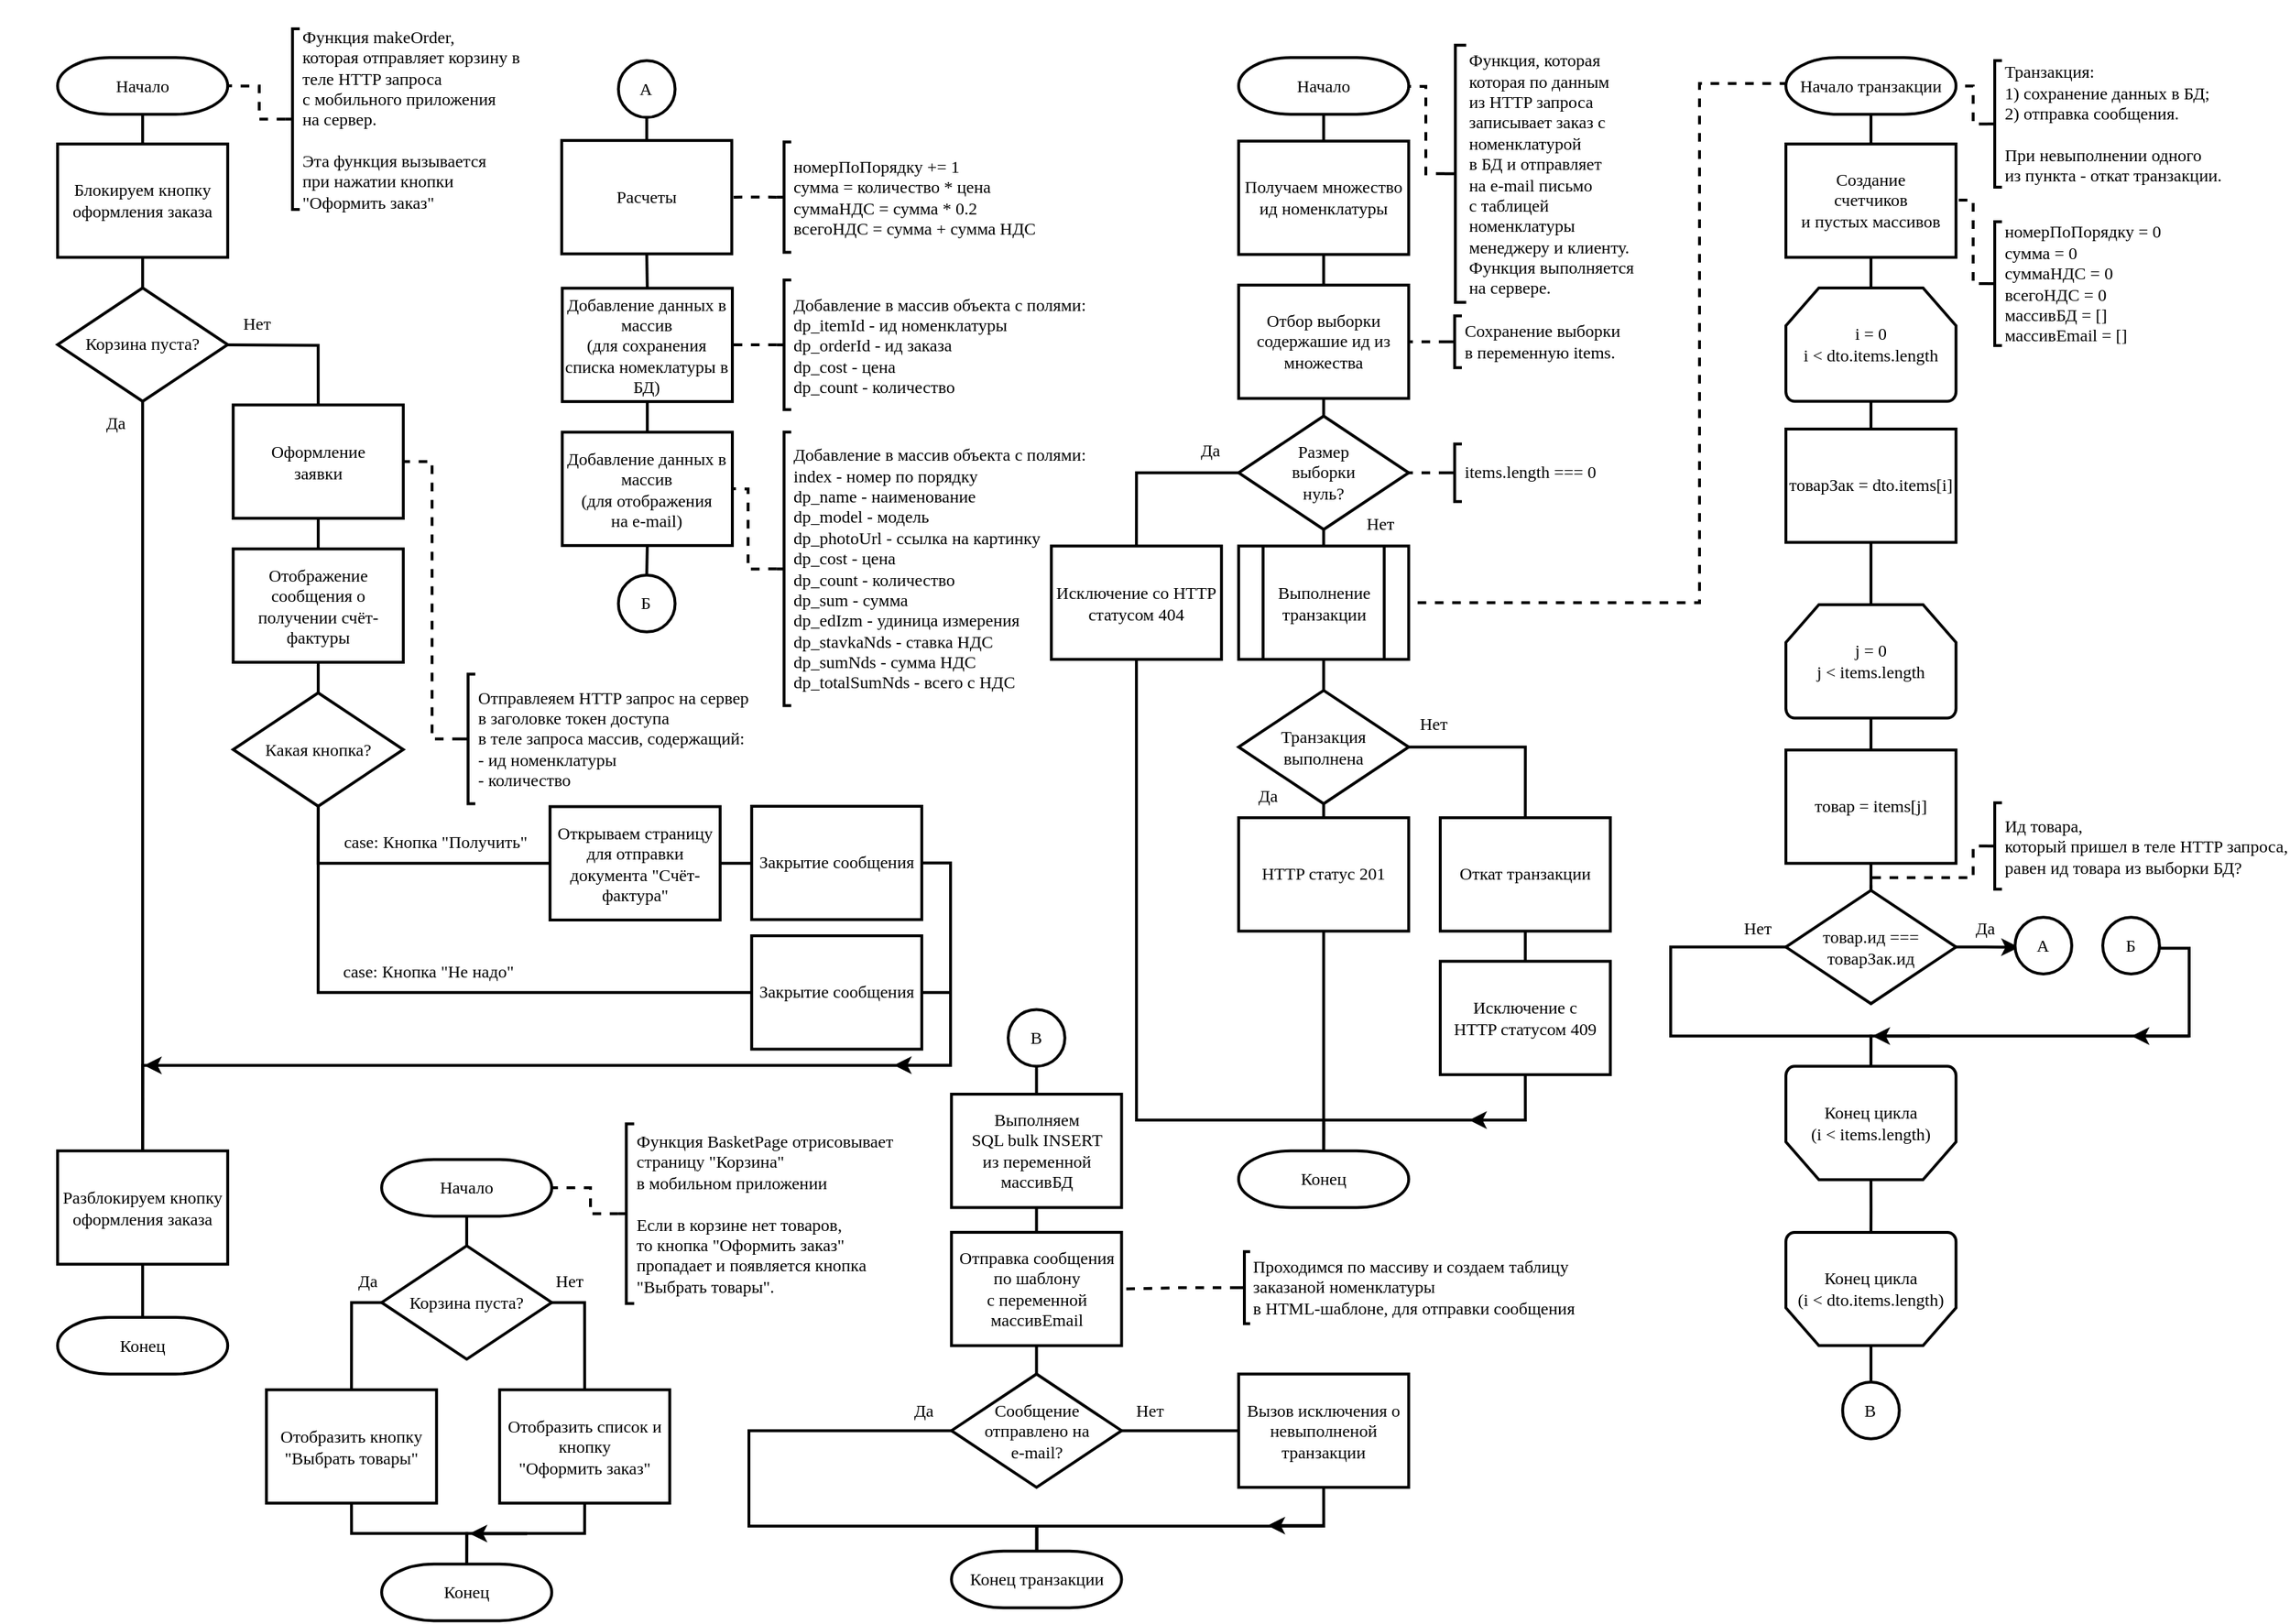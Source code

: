 <mxfile version="21.2.8" type="device">
  <diagram name="Page-1" id="hI-W0pmGsUhf168CUdrA">
    <mxGraphModel dx="788" dy="460" grid="1" gridSize="10" guides="1" tooltips="1" connect="1" arrows="1" fold="1" page="1" pageScale="1" pageWidth="1654" pageHeight="1169" math="0" shadow="0">
      <root>
        <mxCell id="0" />
        <mxCell id="1" parent="0" />
        <mxCell id="XVunq-hZrcPURqs-6oLk-12" style="edgeStyle=orthogonalEdgeStyle;rounded=0;orthogonalLoop=1;jettySize=auto;html=1;exitX=0.5;exitY=1;exitDx=0;exitDy=0;exitPerimeter=0;entryX=0.5;entryY=0;entryDx=0;entryDy=0;strokeWidth=2;endArrow=none;endFill=0;fontFamily=Times New Roman;" parent="1" source="XVunq-hZrcPURqs-6oLk-1" target="XVunq-hZrcPURqs-6oLk-3" edge="1">
          <mxGeometry relative="1" as="geometry" />
        </mxCell>
        <mxCell id="XVunq-hZrcPURqs-6oLk-1" value="Начало" style="strokeWidth=2;html=1;shape=mxgraph.flowchart.terminator;whiteSpace=wrap;fontFamily=Times New Roman;" parent="1" vertex="1">
          <mxGeometry x="40" y="40" width="118.11" height="39.37" as="geometry" />
        </mxCell>
        <mxCell id="XVunq-hZrcPURqs-6oLk-13" style="edgeStyle=orthogonalEdgeStyle;rounded=0;orthogonalLoop=1;jettySize=auto;html=1;exitX=0.5;exitY=1;exitDx=0;exitDy=0;entryX=0.5;entryY=0;entryDx=0;entryDy=0;entryPerimeter=0;strokeWidth=2;endArrow=none;endFill=0;fontFamily=Times New Roman;" parent="1" source="XVunq-hZrcPURqs-6oLk-3" target="XVunq-hZrcPURqs-6oLk-4" edge="1">
          <mxGeometry relative="1" as="geometry" />
        </mxCell>
        <mxCell id="XVunq-hZrcPURqs-6oLk-3" value="Блокируем кнопку оформления заказа" style="rounded=0;whiteSpace=wrap;html=1;absoluteArcSize=1;arcSize=14;strokeWidth=2;fontFamily=Times New Roman;" parent="1" vertex="1">
          <mxGeometry x="40" y="100" width="118.11" height="78.74" as="geometry" />
        </mxCell>
        <mxCell id="XVunq-hZrcPURqs-6oLk-14" style="edgeStyle=orthogonalEdgeStyle;rounded=0;orthogonalLoop=1;jettySize=auto;html=1;exitX=0.5;exitY=1;exitDx=0;exitDy=0;exitPerimeter=0;entryX=0.5;entryY=0;entryDx=0;entryDy=0;strokeWidth=2;endArrow=none;endFill=0;fontFamily=Times New Roman;" parent="1" source="XVunq-hZrcPURqs-6oLk-4" target="XVunq-hZrcPURqs-6oLk-29" edge="1">
          <mxGeometry relative="1" as="geometry">
            <mxPoint x="89.055" y="877.74" as="targetPoint" />
          </mxGeometry>
        </mxCell>
        <mxCell id="XVunq-hZrcPURqs-6oLk-15" style="edgeStyle=orthogonalEdgeStyle;rounded=0;orthogonalLoop=1;jettySize=auto;html=1;exitX=1;exitY=0.5;exitDx=0;exitDy=0;exitPerimeter=0;entryX=0.5;entryY=0;entryDx=0;entryDy=0;strokeWidth=2;endArrow=none;endFill=0;fontFamily=Times New Roman;" parent="1" target="XVunq-hZrcPURqs-6oLk-6" edge="1">
          <mxGeometry relative="1" as="geometry">
            <mxPoint x="120.0" y="239.37" as="sourcePoint" />
          </mxGeometry>
        </mxCell>
        <mxCell id="XVunq-hZrcPURqs-6oLk-4" value="Корзина пуста?" style="strokeWidth=2;html=1;shape=mxgraph.flowchart.decision;whiteSpace=wrap;fontFamily=Times New Roman;" parent="1" vertex="1">
          <mxGeometry x="40" y="200" width="118.11" height="78.74" as="geometry" />
        </mxCell>
        <mxCell id="XVunq-hZrcPURqs-6oLk-16" style="edgeStyle=orthogonalEdgeStyle;rounded=0;orthogonalLoop=1;jettySize=auto;html=1;exitX=0.5;exitY=1;exitDx=0;exitDy=0;entryX=0.5;entryY=0;entryDx=0;entryDy=0;strokeWidth=2;endArrow=none;endFill=0;fontFamily=Times New Roman;" parent="1" source="XVunq-hZrcPURqs-6oLk-6" target="XVunq-hZrcPURqs-6oLk-7" edge="1">
          <mxGeometry relative="1" as="geometry" />
        </mxCell>
        <mxCell id="XVunq-hZrcPURqs-6oLk-6" value="Оформление&lt;br&gt;заявки" style="rounded=0;whiteSpace=wrap;html=1;absoluteArcSize=1;arcSize=14;strokeWidth=2;fontFamily=Times New Roman;" parent="1" vertex="1">
          <mxGeometry x="161.89" y="281.26" width="118.11" height="78.74" as="geometry" />
        </mxCell>
        <mxCell id="XVunq-hZrcPURqs-6oLk-17" style="edgeStyle=orthogonalEdgeStyle;rounded=0;orthogonalLoop=1;jettySize=auto;html=1;exitX=0.5;exitY=1;exitDx=0;exitDy=0;entryX=0.5;entryY=0;entryDx=0;entryDy=0;entryPerimeter=0;strokeWidth=2;endArrow=none;endFill=0;fontFamily=Times New Roman;" parent="1" source="XVunq-hZrcPURqs-6oLk-7" target="XVunq-hZrcPURqs-6oLk-8" edge="1">
          <mxGeometry relative="1" as="geometry" />
        </mxCell>
        <mxCell id="XVunq-hZrcPURqs-6oLk-7" value="Отображение сообщения о получении счёт-фактуры" style="rounded=0;whiteSpace=wrap;html=1;absoluteArcSize=1;arcSize=14;strokeWidth=2;fontFamily=Times New Roman;" parent="1" vertex="1">
          <mxGeometry x="161.89" y="381.26" width="118.11" height="78.74" as="geometry" />
        </mxCell>
        <mxCell id="XVunq-hZrcPURqs-6oLk-20" style="edgeStyle=orthogonalEdgeStyle;rounded=0;orthogonalLoop=1;jettySize=auto;html=1;exitX=0.5;exitY=1;exitDx=0;exitDy=0;exitPerimeter=0;entryX=0;entryY=0.5;entryDx=0;entryDy=0;strokeWidth=2;endArrow=none;endFill=0;fontFamily=Times New Roman;" parent="1" source="XVunq-hZrcPURqs-6oLk-8" target="XVunq-hZrcPURqs-6oLk-9" edge="1">
          <mxGeometry relative="1" as="geometry" />
        </mxCell>
        <mxCell id="XVunq-hZrcPURqs-6oLk-21" style="edgeStyle=orthogonalEdgeStyle;rounded=0;orthogonalLoop=1;jettySize=auto;html=1;exitX=0.5;exitY=1;exitDx=0;exitDy=0;exitPerimeter=0;entryX=0;entryY=0.5;entryDx=0;entryDy=0;strokeWidth=2;endArrow=none;endFill=0;fontFamily=Times New Roman;" parent="1" source="XVunq-hZrcPURqs-6oLk-8" target="XVunq-hZrcPURqs-6oLk-19" edge="1">
          <mxGeometry relative="1" as="geometry" />
        </mxCell>
        <mxCell id="XVunq-hZrcPURqs-6oLk-8" value="Какая кнопка?" style="strokeWidth=2;html=1;shape=mxgraph.flowchart.decision;whiteSpace=wrap;fontFamily=Times New Roman;" parent="1" vertex="1">
          <mxGeometry x="161.89" y="481.26" width="118.11" height="78.74" as="geometry" />
        </mxCell>
        <mxCell id="XVunq-hZrcPURqs-6oLk-22" style="edgeStyle=orthogonalEdgeStyle;rounded=0;orthogonalLoop=1;jettySize=auto;html=1;exitX=1;exitY=0.5;exitDx=0;exitDy=0;entryX=0;entryY=0.5;entryDx=0;entryDy=0;strokeWidth=2;endArrow=none;endFill=0;fontFamily=Times New Roman;" parent="1" source="XVunq-hZrcPURqs-6oLk-9" target="XVunq-hZrcPURqs-6oLk-18" edge="1">
          <mxGeometry relative="1" as="geometry" />
        </mxCell>
        <mxCell id="XVunq-hZrcPURqs-6oLk-9" value="Открываем страницу для отправки документа &quot;Cчёт-фактура&quot;" style="rounded=0;whiteSpace=wrap;html=1;absoluteArcSize=1;arcSize=14;strokeWidth=2;fontFamily=Times New Roman;" parent="1" vertex="1">
          <mxGeometry x="381.89" y="560.26" width="118.11" height="78.74" as="geometry" />
        </mxCell>
        <mxCell id="XVunq-hZrcPURqs-6oLk-10" value="case: Кнопка &quot;Получить&quot;" style="text;html=1;align=center;verticalAlign=middle;resizable=0;points=[];autosize=1;strokeColor=none;fillColor=none;fontFamily=Times New Roman;" parent="1" vertex="1">
          <mxGeometry x="226.89" y="570" width="150" height="30" as="geometry" />
        </mxCell>
        <mxCell id="XVunq-hZrcPURqs-6oLk-11" value="case: Кнопка &quot;Не надо&quot;" style="text;html=1;align=center;verticalAlign=middle;resizable=0;points=[];autosize=1;strokeColor=none;fillColor=none;fontFamily=Times New Roman;" parent="1" vertex="1">
          <mxGeometry x="226.89" y="660" width="140" height="30" as="geometry" />
        </mxCell>
        <mxCell id="XVunq-hZrcPURqs-6oLk-23" style="edgeStyle=orthogonalEdgeStyle;rounded=0;orthogonalLoop=1;jettySize=auto;html=1;exitX=1;exitY=0.5;exitDx=0;exitDy=0;entryX=0.5;entryY=0;entryDx=0;entryDy=0;strokeWidth=2;endArrow=none;endFill=0;fontFamily=Times New Roman;" parent="1" source="XVunq-hZrcPURqs-6oLk-18" target="XVunq-hZrcPURqs-6oLk-29" edge="1">
          <mxGeometry relative="1" as="geometry">
            <mxPoint x="89.055" y="877.74" as="targetPoint" />
            <Array as="points">
              <mxPoint x="660" y="599" />
              <mxPoint x="660" y="740" />
              <mxPoint x="99" y="740" />
            </Array>
          </mxGeometry>
        </mxCell>
        <mxCell id="XVunq-hZrcPURqs-6oLk-18" value="Закрытие сообщения" style="rounded=0;whiteSpace=wrap;html=1;absoluteArcSize=1;arcSize=14;strokeWidth=2;fontFamily=Times New Roman;" parent="1" vertex="1">
          <mxGeometry x="521.89" y="560" width="118.11" height="78.74" as="geometry" />
        </mxCell>
        <mxCell id="XVunq-hZrcPURqs-6oLk-24" style="edgeStyle=orthogonalEdgeStyle;rounded=0;orthogonalLoop=1;jettySize=auto;html=1;exitX=1;exitY=0.5;exitDx=0;exitDy=0;entryX=0.5;entryY=0;entryDx=0;entryDy=0;strokeWidth=2;endArrow=none;endFill=0;fontFamily=Times New Roman;" parent="1" source="XVunq-hZrcPURqs-6oLk-19" target="XVunq-hZrcPURqs-6oLk-29" edge="1">
          <mxGeometry relative="1" as="geometry">
            <mxPoint x="89.055" y="877.74" as="targetPoint" />
            <Array as="points">
              <mxPoint x="660" y="689" />
              <mxPoint x="660" y="740" />
              <mxPoint x="99" y="740" />
            </Array>
          </mxGeometry>
        </mxCell>
        <mxCell id="XVunq-hZrcPURqs-6oLk-19" value="Закрытие сообщения" style="rounded=0;whiteSpace=wrap;html=1;absoluteArcSize=1;arcSize=14;strokeWidth=2;fontFamily=Times New Roman;" parent="1" vertex="1">
          <mxGeometry x="521.89" y="650" width="118.11" height="78.74" as="geometry" />
        </mxCell>
        <mxCell id="XVunq-hZrcPURqs-6oLk-26" value="" style="endArrow=classic;html=1;rounded=0;strokeWidth=2;fontFamily=Times New Roman;" parent="1" edge="1">
          <mxGeometry width="50" height="50" relative="1" as="geometry">
            <mxPoint x="140.0" y="740" as="sourcePoint" />
            <mxPoint x="100.0" y="740" as="targetPoint" />
          </mxGeometry>
        </mxCell>
        <mxCell id="XVunq-hZrcPURqs-6oLk-27" value="Да" style="text;html=1;align=center;verticalAlign=middle;resizable=0;points=[];autosize=1;strokeColor=none;fillColor=none;fontFamily=Times New Roman;" parent="1" vertex="1">
          <mxGeometry x="60" y="278.74" width="40" height="30" as="geometry" />
        </mxCell>
        <mxCell id="XVunq-hZrcPURqs-6oLk-28" value="Нет" style="text;html=1;align=center;verticalAlign=middle;resizable=0;points=[];autosize=1;strokeColor=none;fillColor=none;fontFamily=Times New Roman;" parent="1" vertex="1">
          <mxGeometry x="158.11" y="210" width="40" height="30" as="geometry" />
        </mxCell>
        <mxCell id="XVunq-hZrcPURqs-6oLk-33" style="edgeStyle=orthogonalEdgeStyle;rounded=0;orthogonalLoop=1;jettySize=auto;html=1;exitX=0.5;exitY=1;exitDx=0;exitDy=0;entryX=0.5;entryY=0;entryDx=0;entryDy=0;entryPerimeter=0;strokeWidth=2;endArrow=none;endFill=0;fontFamily=Times New Roman;" parent="1" source="XVunq-hZrcPURqs-6oLk-29" target="XVunq-hZrcPURqs-6oLk-31" edge="1">
          <mxGeometry relative="1" as="geometry" />
        </mxCell>
        <mxCell id="XVunq-hZrcPURqs-6oLk-29" value="Разблокируем кнопку оформления заказа" style="rounded=0;whiteSpace=wrap;html=1;absoluteArcSize=1;arcSize=14;strokeWidth=2;fontFamily=Times New Roman;" parent="1" vertex="1">
          <mxGeometry x="40" y="799.37" width="118.11" height="78.74" as="geometry" />
        </mxCell>
        <mxCell id="XVunq-hZrcPURqs-6oLk-31" value="Конец" style="strokeWidth=2;html=1;shape=mxgraph.flowchart.terminator;whiteSpace=wrap;fontFamily=Times New Roman;" parent="1" vertex="1">
          <mxGeometry x="40" y="914.99" width="118.11" height="39.37" as="geometry" />
        </mxCell>
        <mxCell id="XVunq-hZrcPURqs-6oLk-44" style="edgeStyle=orthogonalEdgeStyle;rounded=0;orthogonalLoop=1;jettySize=auto;html=1;exitX=0.5;exitY=1;exitDx=0;exitDy=0;exitPerimeter=0;entryX=0.5;entryY=0;entryDx=0;entryDy=0;entryPerimeter=0;strokeWidth=2;endArrow=none;endFill=0;fontFamily=Times New Roman;" parent="1" source="XVunq-hZrcPURqs-6oLk-34" target="XVunq-hZrcPURqs-6oLk-35" edge="1">
          <mxGeometry relative="1" as="geometry" />
        </mxCell>
        <mxCell id="XVunq-hZrcPURqs-6oLk-34" value="Начало" style="strokeWidth=2;html=1;shape=mxgraph.flowchart.terminator;whiteSpace=wrap;fontFamily=Times New Roman;" parent="1" vertex="1">
          <mxGeometry x="265" y="805.32" width="118.11" height="39.37" as="geometry" />
        </mxCell>
        <mxCell id="XVunq-hZrcPURqs-6oLk-39" style="edgeStyle=orthogonalEdgeStyle;rounded=0;orthogonalLoop=1;jettySize=auto;html=1;exitX=0;exitY=0.5;exitDx=0;exitDy=0;exitPerimeter=0;entryX=0.5;entryY=0;entryDx=0;entryDy=0;strokeWidth=2;endArrow=none;endFill=0;fontFamily=Times New Roman;" parent="1" source="XVunq-hZrcPURqs-6oLk-35" target="XVunq-hZrcPURqs-6oLk-36" edge="1">
          <mxGeometry relative="1" as="geometry" />
        </mxCell>
        <mxCell id="XVunq-hZrcPURqs-6oLk-40" style="edgeStyle=orthogonalEdgeStyle;rounded=0;orthogonalLoop=1;jettySize=auto;html=1;exitX=1;exitY=0.5;exitDx=0;exitDy=0;exitPerimeter=0;entryX=0.5;entryY=0;entryDx=0;entryDy=0;strokeWidth=2;endArrow=none;endFill=0;fontFamily=Times New Roman;" parent="1" source="XVunq-hZrcPURqs-6oLk-35" target="XVunq-hZrcPURqs-6oLk-37" edge="1">
          <mxGeometry relative="1" as="geometry" />
        </mxCell>
        <mxCell id="XVunq-hZrcPURqs-6oLk-35" value="Корзина пуста?" style="strokeWidth=2;html=1;shape=mxgraph.flowchart.decision;whiteSpace=wrap;fontFamily=Times New Roman;" parent="1" vertex="1">
          <mxGeometry x="265" y="865.32" width="118.11" height="78.74" as="geometry" />
        </mxCell>
        <mxCell id="XVunq-hZrcPURqs-6oLk-41" style="edgeStyle=orthogonalEdgeStyle;rounded=0;orthogonalLoop=1;jettySize=auto;html=1;exitX=0.5;exitY=1;exitDx=0;exitDy=0;entryX=0.5;entryY=0;entryDx=0;entryDy=0;entryPerimeter=0;strokeWidth=2;endArrow=none;endFill=0;fontFamily=Times New Roman;" parent="1" source="XVunq-hZrcPURqs-6oLk-36" target="XVunq-hZrcPURqs-6oLk-38" edge="1">
          <mxGeometry relative="1" as="geometry" />
        </mxCell>
        <mxCell id="XVunq-hZrcPURqs-6oLk-36" value="Отобразить кнопку&lt;br&gt;&quot;Выбрать товары&quot;" style="rounded=0;whiteSpace=wrap;html=1;absoluteArcSize=1;arcSize=14;strokeWidth=2;fontFamily=Times New Roman;" parent="1" vertex="1">
          <mxGeometry x="185" y="965.32" width="118.11" height="78.74" as="geometry" />
        </mxCell>
        <mxCell id="XVunq-hZrcPURqs-6oLk-42" style="edgeStyle=orthogonalEdgeStyle;rounded=0;orthogonalLoop=1;jettySize=auto;html=1;exitX=0.5;exitY=1;exitDx=0;exitDy=0;entryX=0.5;entryY=0;entryDx=0;entryDy=0;entryPerimeter=0;strokeWidth=2;endArrow=none;endFill=0;fontFamily=Times New Roman;" parent="1" source="XVunq-hZrcPURqs-6oLk-37" target="XVunq-hZrcPURqs-6oLk-38" edge="1">
          <mxGeometry relative="1" as="geometry" />
        </mxCell>
        <mxCell id="XVunq-hZrcPURqs-6oLk-37" value="Отобразить список и кнопку&lt;br&gt;&quot;Оформить заказ&quot;" style="rounded=0;whiteSpace=wrap;html=1;absoluteArcSize=1;arcSize=14;strokeWidth=2;fontFamily=Times New Roman;" parent="1" vertex="1">
          <mxGeometry x="346.89" y="965.32" width="118.11" height="78.74" as="geometry" />
        </mxCell>
        <mxCell id="XVunq-hZrcPURqs-6oLk-38" value="Конец" style="strokeWidth=2;html=1;shape=mxgraph.flowchart.terminator;whiteSpace=wrap;fontFamily=Times New Roman;" parent="1" vertex="1">
          <mxGeometry x="265" y="1086.32" width="118.11" height="39.37" as="geometry" />
        </mxCell>
        <mxCell id="XVunq-hZrcPURqs-6oLk-43" value="" style="endArrow=classic;html=1;rounded=0;strokeWidth=2;fontFamily=Times New Roman;" parent="1" edge="1">
          <mxGeometry width="50" height="50" relative="1" as="geometry">
            <mxPoint x="366.0" y="1065.19" as="sourcePoint" />
            <mxPoint x="326.0" y="1065.19" as="targetPoint" />
          </mxGeometry>
        </mxCell>
        <mxCell id="XVunq-hZrcPURqs-6oLk-45" value="Да" style="text;html=1;align=center;verticalAlign=middle;resizable=0;points=[];autosize=1;strokeColor=none;fillColor=none;fontFamily=Times New Roman;" parent="1" vertex="1">
          <mxGeometry x="235" y="875.32" width="40" height="30" as="geometry" />
        </mxCell>
        <mxCell id="XVunq-hZrcPURqs-6oLk-46" value="Нет" style="text;html=1;align=center;verticalAlign=middle;resizable=0;points=[];autosize=1;strokeColor=none;fillColor=none;fontFamily=Times New Roman;" parent="1" vertex="1">
          <mxGeometry x="375" y="875.32" width="40" height="30" as="geometry" />
        </mxCell>
        <mxCell id="XVunq-hZrcPURqs-6oLk-48" style="edgeStyle=orthogonalEdgeStyle;rounded=0;orthogonalLoop=1;jettySize=auto;html=1;exitX=0;exitY=0.5;exitDx=0;exitDy=0;exitPerimeter=0;entryX=1;entryY=0.5;entryDx=0;entryDy=0;strokeWidth=2;dashed=1;endArrow=none;endFill=0;fontFamily=Times New Roman;" parent="1" source="XVunq-hZrcPURqs-6oLk-47" target="XVunq-hZrcPURqs-6oLk-6" edge="1">
          <mxGeometry relative="1" as="geometry" />
        </mxCell>
        <mxCell id="XVunq-hZrcPURqs-6oLk-47" value="Отправлеяем HTTP запрос на сервер&lt;br&gt;в заголовке токен доступа&lt;br&gt;в теле запроса массив, содержащий:&lt;br&gt;- ид номенклатуры&lt;br&gt;- количество" style="strokeWidth=2;html=1;shape=mxgraph.flowchart.annotation_2;align=left;labelPosition=right;pointerEvents=1;fontFamily=Times New Roman;" parent="1" vertex="1">
          <mxGeometry x="320" y="468.26" width="10" height="90" as="geometry" />
        </mxCell>
        <mxCell id="XVunq-hZrcPURqs-6oLk-59" style="edgeStyle=orthogonalEdgeStyle;rounded=0;orthogonalLoop=1;jettySize=auto;html=1;exitX=0.5;exitY=1;exitDx=0;exitDy=0;exitPerimeter=0;entryX=0.5;entryY=0;entryDx=0;entryDy=0;strokeWidth=2;endArrow=none;endFill=0;fontFamily=Times New Roman;" parent="1" source="XVunq-hZrcPURqs-6oLk-49" target="XVunq-hZrcPURqs-6oLk-51" edge="1">
          <mxGeometry relative="1" as="geometry" />
        </mxCell>
        <mxCell id="XVunq-hZrcPURqs-6oLk-49" value="Начало" style="strokeWidth=2;html=1;shape=mxgraph.flowchart.terminator;whiteSpace=wrap;fontFamily=Times New Roman;" parent="1" vertex="1">
          <mxGeometry x="860" y="40" width="118.11" height="39.37" as="geometry" />
        </mxCell>
        <mxCell id="XVunq-hZrcPURqs-6oLk-61" style="edgeStyle=orthogonalEdgeStyle;rounded=0;orthogonalLoop=1;jettySize=auto;html=1;exitX=0.5;exitY=1;exitDx=0;exitDy=0;entryX=0.5;entryY=0;entryDx=0;entryDy=0;entryPerimeter=0;strokeWidth=2;endArrow=none;endFill=0;fontFamily=Times New Roman;" parent="1" source="XVunq-hZrcPURqs-6oLk-50" target="XVunq-hZrcPURqs-6oLk-52" edge="1">
          <mxGeometry relative="1" as="geometry" />
        </mxCell>
        <mxCell id="XVunq-hZrcPURqs-6oLk-50" value="Отбор выборки содержашие ид из множества" style="rounded=0;whiteSpace=wrap;html=1;absoluteArcSize=1;arcSize=14;strokeWidth=2;fontFamily=Times New Roman;" parent="1" vertex="1">
          <mxGeometry x="860" y="198" width="118.11" height="78.74" as="geometry" />
        </mxCell>
        <mxCell id="XVunq-hZrcPURqs-6oLk-60" style="edgeStyle=orthogonalEdgeStyle;rounded=0;orthogonalLoop=1;jettySize=auto;html=1;exitX=0.5;exitY=1;exitDx=0;exitDy=0;entryX=0.5;entryY=0;entryDx=0;entryDy=0;strokeWidth=2;endArrow=none;endFill=0;fontFamily=Times New Roman;" parent="1" source="XVunq-hZrcPURqs-6oLk-51" target="XVunq-hZrcPURqs-6oLk-50" edge="1">
          <mxGeometry relative="1" as="geometry" />
        </mxCell>
        <mxCell id="XVunq-hZrcPURqs-6oLk-51" value="Получаем множество ид номенклатуры" style="rounded=0;whiteSpace=wrap;html=1;absoluteArcSize=1;arcSize=14;strokeWidth=2;fontFamily=Times New Roman;" parent="1" vertex="1">
          <mxGeometry x="860" y="98" width="118.11" height="78.74" as="geometry" />
        </mxCell>
        <mxCell id="XVunq-hZrcPURqs-6oLk-62" style="edgeStyle=orthogonalEdgeStyle;rounded=0;orthogonalLoop=1;jettySize=auto;html=1;exitX=0.5;exitY=1;exitDx=0;exitDy=0;exitPerimeter=0;entryX=0.5;entryY=0;entryDx=0;entryDy=0;strokeWidth=2;endArrow=none;endFill=0;fontFamily=Times New Roman;" parent="1" source="XVunq-hZrcPURqs-6oLk-52" target="XVunq-hZrcPURqs-6oLk-56" edge="1">
          <mxGeometry relative="1" as="geometry" />
        </mxCell>
        <mxCell id="XVunq-hZrcPURqs-6oLk-63" style="edgeStyle=orthogonalEdgeStyle;rounded=0;orthogonalLoop=1;jettySize=auto;html=1;exitX=0;exitY=0.5;exitDx=0;exitDy=0;exitPerimeter=0;entryX=0.5;entryY=0;entryDx=0;entryDy=0;strokeWidth=2;endArrow=none;endFill=0;fontFamily=Times New Roman;" parent="1" source="XVunq-hZrcPURqs-6oLk-52" target="XVunq-hZrcPURqs-6oLk-53" edge="1">
          <mxGeometry relative="1" as="geometry" />
        </mxCell>
        <mxCell id="XVunq-hZrcPURqs-6oLk-52" value="Размер&lt;br&gt;выборки&lt;br&gt;нуль?" style="strokeWidth=2;html=1;shape=mxgraph.flowchart.decision;whiteSpace=wrap;fontFamily=Times New Roman;" parent="1" vertex="1">
          <mxGeometry x="860" y="289" width="118.11" height="78.74" as="geometry" />
        </mxCell>
        <mxCell id="XVunq-hZrcPURqs-6oLk-141" style="edgeStyle=orthogonalEdgeStyle;rounded=0;orthogonalLoop=1;jettySize=auto;html=1;exitX=0.5;exitY=1;exitDx=0;exitDy=0;entryX=0.5;entryY=0;entryDx=0;entryDy=0;entryPerimeter=0;strokeWidth=2;endArrow=none;endFill=0;fontFamily=Times New Roman;" parent="1" source="XVunq-hZrcPURqs-6oLk-53" target="XVunq-hZrcPURqs-6oLk-58" edge="1">
          <mxGeometry relative="1" as="geometry">
            <Array as="points">
              <mxPoint x="789" y="778" />
              <mxPoint x="919" y="778" />
            </Array>
          </mxGeometry>
        </mxCell>
        <mxCell id="XVunq-hZrcPURqs-6oLk-53" value="Исключение со HTTP статусом 404" style="rounded=0;whiteSpace=wrap;html=1;absoluteArcSize=1;arcSize=14;strokeWidth=2;fontFamily=Times New Roman;" parent="1" vertex="1">
          <mxGeometry x="730" y="379.26" width="118.11" height="78.74" as="geometry" />
        </mxCell>
        <mxCell id="XVunq-hZrcPURqs-6oLk-66" style="edgeStyle=orthogonalEdgeStyle;rounded=0;orthogonalLoop=1;jettySize=auto;html=1;exitX=1;exitY=0.5;exitDx=0;exitDy=0;exitPerimeter=0;entryX=0.5;entryY=0;entryDx=0;entryDy=0;endArrow=none;endFill=0;strokeWidth=2;fontFamily=Times New Roman;" parent="1" source="XVunq-hZrcPURqs-6oLk-55" target="XVunq-hZrcPURqs-6oLk-57" edge="1">
          <mxGeometry relative="1" as="geometry" />
        </mxCell>
        <mxCell id="XVunq-hZrcPURqs-6oLk-72" style="edgeStyle=orthogonalEdgeStyle;rounded=0;orthogonalLoop=1;jettySize=auto;html=1;exitX=0.5;exitY=1;exitDx=0;exitDy=0;exitPerimeter=0;entryX=0.5;entryY=0;entryDx=0;entryDy=0;strokeWidth=2;endArrow=none;endFill=0;fontFamily=Times New Roman;" parent="1" source="XVunq-hZrcPURqs-6oLk-55" target="XVunq-hZrcPURqs-6oLk-71" edge="1">
          <mxGeometry relative="1" as="geometry" />
        </mxCell>
        <mxCell id="XVunq-hZrcPURqs-6oLk-55" value="Транзакция выполнена" style="strokeWidth=2;html=1;shape=mxgraph.flowchart.decision;whiteSpace=wrap;fontFamily=Times New Roman;" parent="1" vertex="1">
          <mxGeometry x="860" y="479.52" width="118.11" height="78.74" as="geometry" />
        </mxCell>
        <mxCell id="XVunq-hZrcPURqs-6oLk-64" style="edgeStyle=orthogonalEdgeStyle;rounded=0;orthogonalLoop=1;jettySize=auto;html=1;exitX=0.5;exitY=1;exitDx=0;exitDy=0;entryX=0.5;entryY=0;entryDx=0;entryDy=0;entryPerimeter=0;strokeWidth=2;endArrow=none;endFill=0;fontFamily=Times New Roman;" parent="1" source="XVunq-hZrcPURqs-6oLk-56" target="XVunq-hZrcPURqs-6oLk-55" edge="1">
          <mxGeometry relative="1" as="geometry" />
        </mxCell>
        <mxCell id="XVunq-hZrcPURqs-6oLk-56" value="Выполнение транзакции" style="verticalLabelPosition=middle;verticalAlign=middle;html=1;shape=process;whiteSpace=wrap;rounded=0;size=0.14;arcSize=6;labelPosition=center;align=center;strokeWidth=2;fontFamily=Times New Roman;" parent="1" vertex="1">
          <mxGeometry x="860" y="379.26" width="118.11" height="78.74" as="geometry" />
        </mxCell>
        <mxCell id="XVunq-hZrcPURqs-6oLk-144" style="edgeStyle=orthogonalEdgeStyle;rounded=0;orthogonalLoop=1;jettySize=auto;html=1;exitX=0.5;exitY=1;exitDx=0;exitDy=0;entryX=0.5;entryY=0;entryDx=0;entryDy=0;strokeWidth=2;endArrow=none;endFill=0;fontFamily=Times New Roman;" parent="1" source="XVunq-hZrcPURqs-6oLk-57" target="XVunq-hZrcPURqs-6oLk-140" edge="1">
          <mxGeometry relative="1" as="geometry" />
        </mxCell>
        <mxCell id="XVunq-hZrcPURqs-6oLk-57" value="Откат транзакции" style="rounded=0;whiteSpace=wrap;html=1;absoluteArcSize=1;arcSize=14;strokeWidth=2;fontFamily=Times New Roman;" parent="1" vertex="1">
          <mxGeometry x="1000" y="568" width="118.11" height="78.74" as="geometry" />
        </mxCell>
        <mxCell id="XVunq-hZrcPURqs-6oLk-58" value="Конец" style="strokeWidth=2;html=1;shape=mxgraph.flowchart.terminator;whiteSpace=wrap;fontFamily=Times New Roman;" parent="1" vertex="1">
          <mxGeometry x="860" y="799.37" width="118.11" height="39.37" as="geometry" />
        </mxCell>
        <mxCell id="XVunq-hZrcPURqs-6oLk-70" value="" style="endArrow=classic;html=1;rounded=0;strokeWidth=2;fontFamily=Times New Roman;" parent="1" edge="1">
          <mxGeometry width="50" height="50" relative="1" as="geometry">
            <mxPoint x="660.63" y="739.89" as="sourcePoint" />
            <mxPoint x="620.63" y="739.89" as="targetPoint" />
          </mxGeometry>
        </mxCell>
        <mxCell id="XVunq-hZrcPURqs-6oLk-143" style="edgeStyle=orthogonalEdgeStyle;rounded=0;orthogonalLoop=1;jettySize=auto;html=1;exitX=0.5;exitY=1;exitDx=0;exitDy=0;entryX=0.5;entryY=0;entryDx=0;entryDy=0;entryPerimeter=0;strokeWidth=2;endArrow=none;endFill=0;fontFamily=Times New Roman;" parent="1" source="XVunq-hZrcPURqs-6oLk-71" target="XVunq-hZrcPURqs-6oLk-58" edge="1">
          <mxGeometry relative="1" as="geometry" />
        </mxCell>
        <mxCell id="XVunq-hZrcPURqs-6oLk-71" value="HTTP cтатус 201" style="rounded=0;whiteSpace=wrap;html=1;absoluteArcSize=1;arcSize=14;strokeWidth=2;fontFamily=Times New Roman;" parent="1" vertex="1">
          <mxGeometry x="860" y="568" width="118.11" height="78.74" as="geometry" />
        </mxCell>
        <mxCell id="XVunq-hZrcPURqs-6oLk-75" style="edgeStyle=orthogonalEdgeStyle;rounded=0;orthogonalLoop=1;jettySize=auto;html=1;exitX=0;exitY=0.5;exitDx=0;exitDy=0;exitPerimeter=0;entryX=1;entryY=0.5;entryDx=0;entryDy=0;entryPerimeter=0;strokeWidth=2;endArrow=none;endFill=0;dashed=1;fontFamily=Times New Roman;" parent="1" source="XVunq-hZrcPURqs-6oLk-74" target="XVunq-hZrcPURqs-6oLk-1" edge="1">
          <mxGeometry relative="1" as="geometry">
            <Array as="points">
              <mxPoint x="180" y="83" />
              <mxPoint x="180" y="60" />
            </Array>
          </mxGeometry>
        </mxCell>
        <mxCell id="XVunq-hZrcPURqs-6oLk-74" value="Функция makeOrder,&lt;br&gt;которая отправляет корзину в&lt;br&gt;теле HTTP запроса&lt;br&gt;с мобильного приложения&lt;br&gt;на сервер.&lt;br&gt;&lt;br&gt;Эта функция вызывается&lt;br&gt;при нажатии кнопки&lt;br&gt;&quot;Оформить заказ&quot;" style="strokeWidth=2;html=1;shape=mxgraph.flowchart.annotation_2;align=left;labelPosition=right;pointerEvents=1;fontFamily=Times New Roman;" parent="1" vertex="1">
          <mxGeometry x="198.11" y="20" width="10" height="125.48" as="geometry" />
        </mxCell>
        <mxCell id="XVunq-hZrcPURqs-6oLk-77" style="edgeStyle=orthogonalEdgeStyle;rounded=0;orthogonalLoop=1;jettySize=auto;html=1;exitX=0;exitY=0.5;exitDx=0;exitDy=0;exitPerimeter=0;entryX=1;entryY=0.5;entryDx=0;entryDy=0;entryPerimeter=0;strokeWidth=2;endArrow=none;endFill=0;dashed=1;fontFamily=Times New Roman;" parent="1" source="XVunq-hZrcPURqs-6oLk-76" target="XVunq-hZrcPURqs-6oLk-34" edge="1">
          <mxGeometry relative="1" as="geometry">
            <Array as="points">
              <mxPoint x="410" y="843" />
              <mxPoint x="410" y="825" />
            </Array>
          </mxGeometry>
        </mxCell>
        <mxCell id="XVunq-hZrcPURqs-6oLk-76" value="Функция BasketPage отрисовывает&lt;br&gt;страницу &quot;Корзина&quot;&lt;br&gt;в мобильном приложении&lt;br&gt;&lt;br&gt;Если в корзине нет товаров,&lt;br&gt;то кнопка &quot;Оформить заказ&quot;&lt;br&gt;пропадает и появляется кнопка&lt;br&gt;&quot;Выбрать товары&quot;." style="strokeWidth=2;html=1;shape=mxgraph.flowchart.annotation_2;align=left;labelPosition=right;pointerEvents=1;fontFamily=Times New Roman;" parent="1" vertex="1">
          <mxGeometry x="429.37" y="780.64" width="10.94" height="124.68" as="geometry" />
        </mxCell>
        <mxCell id="XVunq-hZrcPURqs-6oLk-98" style="edgeStyle=orthogonalEdgeStyle;rounded=0;orthogonalLoop=1;jettySize=auto;html=1;exitX=0.5;exitY=1;exitDx=0;exitDy=0;exitPerimeter=0;entryX=0.5;entryY=0;entryDx=0;entryDy=0;strokeWidth=2;endArrow=none;endFill=0;fontFamily=Times New Roman;" parent="1" source="XVunq-hZrcPURqs-6oLk-78" target="XVunq-hZrcPURqs-6oLk-79" edge="1">
          <mxGeometry relative="1" as="geometry" />
        </mxCell>
        <mxCell id="XVunq-hZrcPURqs-6oLk-138" style="edgeStyle=orthogonalEdgeStyle;rounded=0;orthogonalLoop=1;jettySize=auto;html=1;exitX=0;exitY=0.5;exitDx=0;exitDy=0;exitPerimeter=0;entryX=1;entryY=0.5;entryDx=0;entryDy=0;strokeWidth=2;dashed=1;endArrow=none;endFill=0;fontFamily=Times New Roman;" parent="1" source="XVunq-hZrcPURqs-6oLk-78" target="XVunq-hZrcPURqs-6oLk-56" edge="1">
          <mxGeometry relative="1" as="geometry">
            <Array as="points">
              <mxPoint x="1180" y="58" />
              <mxPoint x="1180" y="419" />
            </Array>
          </mxGeometry>
        </mxCell>
        <mxCell id="XVunq-hZrcPURqs-6oLk-78" value="Начало транзакции" style="strokeWidth=2;html=1;shape=mxgraph.flowchart.terminator;whiteSpace=wrap;fontFamily=Times New Roman;" parent="1" vertex="1">
          <mxGeometry x="1240" y="40" width="118.11" height="39.37" as="geometry" />
        </mxCell>
        <mxCell id="XVunq-hZrcPURqs-6oLk-99" style="edgeStyle=orthogonalEdgeStyle;rounded=0;orthogonalLoop=1;jettySize=auto;html=1;exitX=0.5;exitY=1;exitDx=0;exitDy=0;entryX=0.5;entryY=0;entryDx=0;entryDy=0;entryPerimeter=0;strokeWidth=2;endArrow=none;endFill=0;fontFamily=Times New Roman;" parent="1" source="XVunq-hZrcPURqs-6oLk-79" target="XVunq-hZrcPURqs-6oLk-81" edge="1">
          <mxGeometry relative="1" as="geometry" />
        </mxCell>
        <mxCell id="XVunq-hZrcPURqs-6oLk-79" value="Создание&lt;br&gt;счетчиков&lt;br&gt;и пустых массивов" style="rounded=0;whiteSpace=wrap;html=1;absoluteArcSize=1;arcSize=14;strokeWidth=2;fontFamily=Times New Roman;" parent="1" vertex="1">
          <mxGeometry x="1240" y="100" width="118.11" height="78.74" as="geometry" />
        </mxCell>
        <mxCell id="XVunq-hZrcPURqs-6oLk-111" style="edgeStyle=orthogonalEdgeStyle;rounded=0;orthogonalLoop=1;jettySize=auto;html=1;exitX=0;exitY=0.5;exitDx=0;exitDy=0;exitPerimeter=0;strokeWidth=2;endArrow=none;endFill=0;dashed=1;fontFamily=Times New Roman;" parent="1" source="XVunq-hZrcPURqs-6oLk-80" target="XVunq-hZrcPURqs-6oLk-79" edge="1">
          <mxGeometry relative="1" as="geometry">
            <Array as="points">
              <mxPoint x="1370" y="197" />
              <mxPoint x="1370" y="139" />
            </Array>
          </mxGeometry>
        </mxCell>
        <mxCell id="XVunq-hZrcPURqs-6oLk-80" value="номерПоПорядку = 0&lt;br style=&quot;border-color: var(--border-color); text-align: center;&quot;&gt;&lt;span style=&quot;text-align: center;&quot;&gt;сумма = 0&lt;/span&gt;&lt;br style=&quot;border-color: var(--border-color); text-align: center;&quot;&gt;&lt;span style=&quot;text-align: center;&quot;&gt;суммаНДС = 0&lt;/span&gt;&lt;br style=&quot;border-color: var(--border-color); text-align: center;&quot;&gt;&lt;span style=&quot;text-align: center;&quot;&gt;всегоНДС = 0&lt;br&gt;массивБД = []&lt;br&gt;массивEmail = []&lt;br&gt;&lt;/span&gt;" style="strokeWidth=2;html=1;shape=mxgraph.flowchart.annotation_2;align=left;labelPosition=right;pointerEvents=1;fontFamily=Times New Roman;" parent="1" vertex="1">
          <mxGeometry x="1380" y="154.05" width="10" height="85.95" as="geometry" />
        </mxCell>
        <mxCell id="XVunq-hZrcPURqs-6oLk-101" style="edgeStyle=orthogonalEdgeStyle;rounded=0;orthogonalLoop=1;jettySize=auto;html=1;exitX=0.5;exitY=1;exitDx=0;exitDy=0;exitPerimeter=0;entryX=0.5;entryY=0;entryDx=0;entryDy=0;strokeWidth=2;endArrow=none;endFill=0;fontFamily=Times New Roman;" parent="1" source="XVunq-hZrcPURqs-6oLk-81" target="XVunq-hZrcPURqs-6oLk-82" edge="1">
          <mxGeometry relative="1" as="geometry" />
        </mxCell>
        <mxCell id="XVunq-hZrcPURqs-6oLk-81" value="i = 0&lt;br&gt;i &amp;lt; dto.items.length" style="strokeWidth=2;html=1;shape=mxgraph.flowchart.loop_limit;whiteSpace=wrap;fontFamily=Times New Roman;" parent="1" vertex="1">
          <mxGeometry x="1240" y="200" width="118.11" height="78.74" as="geometry" />
        </mxCell>
        <mxCell id="XVunq-hZrcPURqs-6oLk-189" style="edgeStyle=orthogonalEdgeStyle;rounded=0;orthogonalLoop=1;jettySize=auto;html=1;exitX=0.5;exitY=1;exitDx=0;exitDy=0;entryX=0.5;entryY=0;entryDx=0;entryDy=0;entryPerimeter=0;strokeWidth=2;endArrow=none;endFill=0;fontFamily=Times New Roman;" parent="1" source="XVunq-hZrcPURqs-6oLk-82" target="XVunq-hZrcPURqs-6oLk-93" edge="1">
          <mxGeometry relative="1" as="geometry" />
        </mxCell>
        <mxCell id="XVunq-hZrcPURqs-6oLk-82" value="товарЗак = dto.items[i]" style="rounded=0;whiteSpace=wrap;html=1;absoluteArcSize=1;arcSize=14;strokeWidth=2;fontFamily=Times New Roman;" parent="1" vertex="1">
          <mxGeometry x="1240" y="298" width="118.11" height="78.74" as="geometry" />
        </mxCell>
        <mxCell id="XVunq-hZrcPURqs-6oLk-84" style="edgeStyle=orthogonalEdgeStyle;rounded=0;orthogonalLoop=1;jettySize=auto;html=1;exitX=0;exitY=0.5;exitDx=0;exitDy=0;exitPerimeter=0;entryX=1;entryY=0.5;entryDx=0;entryDy=0;strokeWidth=2;endArrow=none;endFill=0;dashed=1;fontFamily=Times New Roman;" parent="1" source="XVunq-hZrcPURqs-6oLk-83" target="XVunq-hZrcPURqs-6oLk-50" edge="1">
          <mxGeometry relative="1" as="geometry" />
        </mxCell>
        <mxCell id="XVunq-hZrcPURqs-6oLk-83" value="Сохранение выборки&lt;br&gt;в переменную items." style="strokeWidth=2;html=1;shape=mxgraph.flowchart.annotation_2;align=left;labelPosition=right;pointerEvents=1;fontFamily=Times New Roman;" parent="1" vertex="1">
          <mxGeometry x="1005" y="219.4" width="10" height="35.95" as="geometry" />
        </mxCell>
        <mxCell id="XVunq-hZrcPURqs-6oLk-86" style="edgeStyle=orthogonalEdgeStyle;rounded=0;orthogonalLoop=1;jettySize=auto;html=1;exitX=0;exitY=0.5;exitDx=0;exitDy=0;exitPerimeter=0;strokeWidth=2;endArrow=none;endFill=0;dashed=1;fontFamily=Times New Roman;" parent="1" source="XVunq-hZrcPURqs-6oLk-85" target="XVunq-hZrcPURqs-6oLk-52" edge="1">
          <mxGeometry relative="1" as="geometry" />
        </mxCell>
        <mxCell id="XVunq-hZrcPURqs-6oLk-85" value="items.length === 0" style="strokeWidth=2;html=1;shape=mxgraph.flowchart.annotation_2;align=left;labelPosition=right;pointerEvents=1;fontFamily=Times New Roman;" parent="1" vertex="1">
          <mxGeometry x="1005" y="308.37" width="10" height="40" as="geometry" />
        </mxCell>
        <mxCell id="XVunq-hZrcPURqs-6oLk-87" value="Да" style="text;html=1;align=center;verticalAlign=middle;resizable=0;points=[];autosize=1;strokeColor=none;fillColor=none;fontFamily=Times New Roman;" parent="1" vertex="1">
          <mxGeometry x="860" y="538" width="40" height="30" as="geometry" />
        </mxCell>
        <mxCell id="XVunq-hZrcPURqs-6oLk-88" value="Нет" style="text;html=1;align=center;verticalAlign=middle;resizable=0;points=[];autosize=1;strokeColor=none;fillColor=none;fontFamily=Times New Roman;" parent="1" vertex="1">
          <mxGeometry x="975" y="488" width="40" height="30" as="geometry" />
        </mxCell>
        <mxCell id="XVunq-hZrcPURqs-6oLk-89" value="Да" style="text;html=1;align=center;verticalAlign=middle;resizable=0;points=[];autosize=1;strokeColor=none;fillColor=none;fontFamily=Times New Roman;" parent="1" vertex="1">
          <mxGeometry x="820" y="298" width="40" height="30" as="geometry" />
        </mxCell>
        <mxCell id="XVunq-hZrcPURqs-6oLk-90" value="Нет" style="text;html=1;align=center;verticalAlign=middle;resizable=0;points=[];autosize=1;strokeColor=none;fillColor=none;fontFamily=Times New Roman;" parent="1" vertex="1">
          <mxGeometry x="938.11" y="349.26" width="40" height="30" as="geometry" />
        </mxCell>
        <mxCell id="XVunq-hZrcPURqs-6oLk-186" style="edgeStyle=orthogonalEdgeStyle;rounded=0;orthogonalLoop=1;jettySize=auto;html=1;exitX=0.5;exitY=0;exitDx=0;exitDy=0;exitPerimeter=0;entryX=0.5;entryY=0;entryDx=0;entryDy=0;entryPerimeter=0;strokeWidth=2;endArrow=none;endFill=0;fontFamily=Times New Roman;" parent="1" source="XVunq-hZrcPURqs-6oLk-91" target="XVunq-hZrcPURqs-6oLk-185" edge="1">
          <mxGeometry relative="1" as="geometry" />
        </mxCell>
        <mxCell id="XVunq-hZrcPURqs-6oLk-91" value="Конец цикла&lt;br&gt;(i &amp;lt; dto.items.length)" style="strokeWidth=2;html=1;shape=mxgraph.flowchart.loop_limit;whiteSpace=wrap;flipH=1;flipV=1;fontFamily=Times New Roman;" parent="1" vertex="1">
          <mxGeometry x="1240" y="855.94" width="118.11" height="78.74" as="geometry" />
        </mxCell>
        <mxCell id="XVunq-hZrcPURqs-6oLk-108" style="edgeStyle=orthogonalEdgeStyle;rounded=0;orthogonalLoop=1;jettySize=auto;html=1;exitX=0.5;exitY=0;exitDx=0;exitDy=0;exitPerimeter=0;strokeWidth=2;endArrow=none;endFill=0;fontFamily=Times New Roman;" parent="1" source="XVunq-hZrcPURqs-6oLk-92" target="XVunq-hZrcPURqs-6oLk-91" edge="1">
          <mxGeometry relative="1" as="geometry" />
        </mxCell>
        <mxCell id="XVunq-hZrcPURqs-6oLk-92" value="Конец цикла&lt;br&gt;(i &amp;lt; items.length)" style="strokeWidth=2;html=1;shape=mxgraph.flowchart.loop_limit;whiteSpace=wrap;flipH=1;flipV=1;fontFamily=Times New Roman;" parent="1" vertex="1">
          <mxGeometry x="1240" y="740.61" width="118.11" height="78.74" as="geometry" />
        </mxCell>
        <mxCell id="XVunq-hZrcPURqs-6oLk-103" style="edgeStyle=orthogonalEdgeStyle;rounded=0;orthogonalLoop=1;jettySize=auto;html=1;exitX=0.5;exitY=1;exitDx=0;exitDy=0;exitPerimeter=0;entryX=0.5;entryY=0;entryDx=0;entryDy=0;strokeWidth=2;endArrow=none;endFill=0;fontFamily=Times New Roman;" parent="1" source="XVunq-hZrcPURqs-6oLk-93" target="XVunq-hZrcPURqs-6oLk-94" edge="1">
          <mxGeometry relative="1" as="geometry" />
        </mxCell>
        <mxCell id="XVunq-hZrcPURqs-6oLk-93" value="j = 0&lt;br&gt;j &amp;lt; items.length" style="strokeWidth=2;html=1;shape=mxgraph.flowchart.loop_limit;whiteSpace=wrap;fontFamily=Times New Roman;" parent="1" vertex="1">
          <mxGeometry x="1240" y="420" width="118.11" height="78.74" as="geometry" />
        </mxCell>
        <mxCell id="XVunq-hZrcPURqs-6oLk-104" style="edgeStyle=orthogonalEdgeStyle;rounded=0;orthogonalLoop=1;jettySize=auto;html=1;exitX=0.5;exitY=1;exitDx=0;exitDy=0;entryX=0.5;entryY=0;entryDx=0;entryDy=0;entryPerimeter=0;strokeWidth=2;endArrow=none;endFill=0;fontFamily=Times New Roman;" parent="1" source="XVunq-hZrcPURqs-6oLk-94" target="XVunq-hZrcPURqs-6oLk-95" edge="1">
          <mxGeometry relative="1" as="geometry" />
        </mxCell>
        <mxCell id="XVunq-hZrcPURqs-6oLk-94" value="товар = items[j]" style="rounded=0;whiteSpace=wrap;html=1;absoluteArcSize=1;arcSize=14;strokeWidth=2;fontFamily=Times New Roman;" parent="1" vertex="1">
          <mxGeometry x="1240" y="520.92" width="118.11" height="78.74" as="geometry" />
        </mxCell>
        <mxCell id="XVunq-hZrcPURqs-6oLk-177" style="edgeStyle=orthogonalEdgeStyle;rounded=0;orthogonalLoop=1;jettySize=auto;html=1;exitX=0;exitY=0.5;exitDx=0;exitDy=0;exitPerimeter=0;entryX=0.5;entryY=1;entryDx=0;entryDy=0;entryPerimeter=0;strokeWidth=2;endArrow=none;endFill=0;fontFamily=Times New Roman;" parent="1" source="XVunq-hZrcPURqs-6oLk-95" target="XVunq-hZrcPURqs-6oLk-92" edge="1">
          <mxGeometry relative="1" as="geometry">
            <Array as="points">
              <mxPoint x="1160" y="657.66" />
              <mxPoint x="1160" y="719.66" />
              <mxPoint x="1299" y="719.66" />
            </Array>
          </mxGeometry>
        </mxCell>
        <mxCell id="XVunq-hZrcPURqs-6oLk-178" style="edgeStyle=orthogonalEdgeStyle;rounded=0;orthogonalLoop=1;jettySize=auto;html=1;exitX=1;exitY=0.5;exitDx=0;exitDy=0;exitPerimeter=0;entryX=0.068;entryY=0.531;entryDx=0;entryDy=0;entryPerimeter=0;strokeWidth=2;fontFamily=Times New Roman;" parent="1" source="XVunq-hZrcPURqs-6oLk-95" target="XVunq-hZrcPURqs-6oLk-122" edge="1">
          <mxGeometry relative="1" as="geometry" />
        </mxCell>
        <mxCell id="XVunq-hZrcPURqs-6oLk-95" value="товар.ид === товарЗак.ид" style="strokeWidth=2;html=1;shape=mxgraph.flowchart.decision;whiteSpace=wrap;fontFamily=Times New Roman;" parent="1" vertex="1">
          <mxGeometry x="1240" y="618.4" width="118.11" height="78.74" as="geometry" />
        </mxCell>
        <mxCell id="XVunq-hZrcPURqs-6oLk-97" style="edgeStyle=orthogonalEdgeStyle;rounded=0;orthogonalLoop=1;jettySize=auto;html=1;exitX=0;exitY=0.5;exitDx=0;exitDy=0;exitPerimeter=0;entryX=0.5;entryY=0;entryDx=0;entryDy=0;entryPerimeter=0;strokeWidth=2;endArrow=none;endFill=0;dashed=1;fontFamily=Times New Roman;" parent="1" source="XVunq-hZrcPURqs-6oLk-96" target="XVunq-hZrcPURqs-6oLk-95" edge="1">
          <mxGeometry relative="1" as="geometry">
            <Array as="points">
              <mxPoint x="1370" y="587.66" />
              <mxPoint x="1370" y="609.66" />
              <mxPoint x="1299" y="609.66" />
            </Array>
          </mxGeometry>
        </mxCell>
        <mxCell id="XVunq-hZrcPURqs-6oLk-96" value="Ид товара,&lt;br&gt;который пришел в теле HTTP запроса,&lt;br&gt;равен ид товара из выборки БД?" style="strokeWidth=2;html=1;shape=mxgraph.flowchart.annotation_2;align=left;labelPosition=right;pointerEvents=1;fontFamily=Times New Roman;" parent="1" vertex="1">
          <mxGeometry x="1380" y="557.66" width="10" height="60" as="geometry" />
        </mxCell>
        <mxCell id="XVunq-hZrcPURqs-6oLk-109" value="Конец транзакции" style="strokeWidth=2;html=1;shape=mxgraph.flowchart.terminator;whiteSpace=wrap;fontFamily=Times New Roman;" parent="1" vertex="1">
          <mxGeometry x="660.63" y="1077.37" width="118.11" height="39.37" as="geometry" />
        </mxCell>
        <mxCell id="XVunq-hZrcPURqs-6oLk-147" style="edgeStyle=orthogonalEdgeStyle;rounded=0;orthogonalLoop=1;jettySize=auto;html=1;exitX=0.5;exitY=1;exitDx=0;exitDy=0;exitPerimeter=0;entryX=0.5;entryY=0;entryDx=0;entryDy=0;strokeWidth=2;endArrow=none;endFill=0;fontFamily=Times New Roman;" parent="1" source="XVunq-hZrcPURqs-6oLk-112" target="XVunq-hZrcPURqs-6oLk-113" edge="1">
          <mxGeometry relative="1" as="geometry" />
        </mxCell>
        <mxCell id="XVunq-hZrcPURqs-6oLk-112" value="А" style="strokeWidth=2;html=1;shape=mxgraph.flowchart.start_2;whiteSpace=wrap;fontFamily=Times New Roman;" parent="1" vertex="1">
          <mxGeometry x="429.37" y="42.18" width="39.37" height="39.37" as="geometry" />
        </mxCell>
        <mxCell id="XVunq-hZrcPURqs-6oLk-148" style="edgeStyle=orthogonalEdgeStyle;rounded=0;orthogonalLoop=1;jettySize=auto;html=1;exitX=0.5;exitY=1;exitDx=0;exitDy=0;entryX=0.5;entryY=0;entryDx=0;entryDy=0;strokeWidth=2;endArrow=none;endFill=0;fontFamily=Times New Roman;" parent="1" source="XVunq-hZrcPURqs-6oLk-113" target="XVunq-hZrcPURqs-6oLk-116" edge="1">
          <mxGeometry relative="1" as="geometry" />
        </mxCell>
        <mxCell id="XVunq-hZrcPURqs-6oLk-113" value="Расчеты" style="rounded=0;whiteSpace=wrap;html=1;absoluteArcSize=1;arcSize=14;strokeWidth=2;fontFamily=Times New Roman;" parent="1" vertex="1">
          <mxGeometry x="390.0" y="97.58" width="118.11" height="78.74" as="geometry" />
        </mxCell>
        <mxCell id="XVunq-hZrcPURqs-6oLk-115" style="edgeStyle=orthogonalEdgeStyle;rounded=0;orthogonalLoop=1;jettySize=auto;html=1;exitX=0;exitY=0.5;exitDx=0;exitDy=0;exitPerimeter=0;strokeWidth=2;endArrow=none;endFill=0;dashed=1;fontFamily=Times New Roman;" parent="1" source="XVunq-hZrcPURqs-6oLk-114" target="XVunq-hZrcPURqs-6oLk-113" edge="1">
          <mxGeometry relative="1" as="geometry" />
        </mxCell>
        <mxCell id="XVunq-hZrcPURqs-6oLk-114" value="номерПоПорядку += 1&lt;br&gt;сумма = количество * цена&lt;br&gt;суммаНДС = сумма * 0.2&lt;br&gt;всегоНДС = сумма + сумма НДС" style="strokeWidth=2;html=1;shape=mxgraph.flowchart.annotation_2;align=left;labelPosition=right;pointerEvents=1;fontFamily=Times New Roman;" parent="1" vertex="1">
          <mxGeometry x="539.37" y="98.63" width="10" height="76.63" as="geometry" />
        </mxCell>
        <mxCell id="XVunq-hZrcPURqs-6oLk-149" style="edgeStyle=orthogonalEdgeStyle;rounded=0;orthogonalLoop=1;jettySize=auto;html=1;exitX=0.5;exitY=1;exitDx=0;exitDy=0;entryX=0.5;entryY=0;entryDx=0;entryDy=0;strokeWidth=2;endArrow=none;endFill=0;fontFamily=Times New Roman;" parent="1" source="XVunq-hZrcPURqs-6oLk-116" target="XVunq-hZrcPURqs-6oLk-117" edge="1">
          <mxGeometry relative="1" as="geometry" />
        </mxCell>
        <mxCell id="XVunq-hZrcPURqs-6oLk-116" value="Добавление данных в массив&lt;br&gt;(для сохранения списка номеклатуры в БД)" style="rounded=0;whiteSpace=wrap;html=1;absoluteArcSize=1;arcSize=14;strokeWidth=2;fontFamily=Times New Roman;" parent="1" vertex="1">
          <mxGeometry x="390.37" y="200.18" width="118.11" height="78.74" as="geometry" />
        </mxCell>
        <mxCell id="XVunq-hZrcPURqs-6oLk-150" style="edgeStyle=orthogonalEdgeStyle;rounded=0;orthogonalLoop=1;jettySize=auto;html=1;exitX=0.5;exitY=1;exitDx=0;exitDy=0;entryX=0.5;entryY=0;entryDx=0;entryDy=0;entryPerimeter=0;strokeWidth=2;endArrow=none;endFill=0;fontFamily=Times New Roman;" parent="1" source="XVunq-hZrcPURqs-6oLk-117" target="XVunq-hZrcPURqs-6oLk-129" edge="1">
          <mxGeometry relative="1" as="geometry" />
        </mxCell>
        <mxCell id="XVunq-hZrcPURqs-6oLk-117" value="Добавление данных в массив&lt;br&gt;(для отображения&lt;br&gt;на e-mail)" style="rounded=0;whiteSpace=wrap;html=1;absoluteArcSize=1;arcSize=14;strokeWidth=2;fontFamily=Times New Roman;" parent="1" vertex="1">
          <mxGeometry x="390.37" y="300.18" width="118.11" height="78.74" as="geometry" />
        </mxCell>
        <mxCell id="XVunq-hZrcPURqs-6oLk-120" style="edgeStyle=orthogonalEdgeStyle;rounded=0;orthogonalLoop=1;jettySize=auto;html=1;exitX=0;exitY=0.5;exitDx=0;exitDy=0;exitPerimeter=0;entryX=1;entryY=0.5;entryDx=0;entryDy=0;strokeWidth=2;endArrow=none;endFill=0;dashed=1;fontFamily=Times New Roman;" parent="1" source="XVunq-hZrcPURqs-6oLk-118" target="XVunq-hZrcPURqs-6oLk-116" edge="1">
          <mxGeometry relative="1" as="geometry" />
        </mxCell>
        <mxCell id="XVunq-hZrcPURqs-6oLk-118" value="Добавление в массив объекта с полями:&lt;br&gt;dp_itemId - ид номенклатуры&lt;br&gt;dp_orderId - ид заказа&lt;br&gt;dp_cost - цена&lt;br&gt;dp_count - количество" style="strokeWidth=2;html=1;shape=mxgraph.flowchart.annotation_2;align=left;labelPosition=right;pointerEvents=1;fontFamily=Times New Roman;" parent="1" vertex="1">
          <mxGeometry x="539.37" y="194.55" width="10" height="90" as="geometry" />
        </mxCell>
        <mxCell id="XVunq-hZrcPURqs-6oLk-121" style="edgeStyle=orthogonalEdgeStyle;rounded=0;orthogonalLoop=1;jettySize=auto;html=1;exitX=0;exitY=0.5;exitDx=0;exitDy=0;exitPerimeter=0;entryX=1;entryY=0.5;entryDx=0;entryDy=0;strokeWidth=2;endArrow=none;endFill=0;dashed=1;fontFamily=Times New Roman;" parent="1" source="XVunq-hZrcPURqs-6oLk-119" target="XVunq-hZrcPURqs-6oLk-117" edge="1">
          <mxGeometry relative="1" as="geometry" />
        </mxCell>
        <mxCell id="XVunq-hZrcPURqs-6oLk-119" value="Добавление в массив объекта с полями:&lt;br&gt;index - номер по порядку&lt;br&gt;dp_name - наименование&lt;br&gt;dp_model - модель&lt;br&gt;dp_photoUrl - ссылка на картинку&lt;br&gt;dp_cost - цена&lt;br&gt;dp_count - количество&lt;br&gt;dp_sum - сумма&lt;br&gt;dp_edIzm - удиница измерения&lt;br&gt;dp_stavkaNds - ставка НДС&lt;br&gt;dp_sumNds - сумма НДС&lt;br&gt;dp_totalSumNds - всего с НДС" style="strokeWidth=2;html=1;shape=mxgraph.flowchart.annotation_2;align=left;labelPosition=right;pointerEvents=1;fontFamily=Times New Roman;" parent="1" vertex="1">
          <mxGeometry x="539.37" y="300.18" width="10" height="190" as="geometry" />
        </mxCell>
        <mxCell id="XVunq-hZrcPURqs-6oLk-122" value="А" style="strokeWidth=2;html=1;shape=mxgraph.flowchart.start_2;whiteSpace=wrap;fontFamily=Times New Roman;" parent="1" vertex="1">
          <mxGeometry x="1399.11" y="637.09" width="39.37" height="39.37" as="geometry" />
        </mxCell>
        <mxCell id="XVunq-hZrcPURqs-6oLk-124" value="Да" style="text;html=1;align=center;verticalAlign=middle;resizable=0;points=[];autosize=1;strokeColor=none;fillColor=none;fontFamily=Times New Roman;" parent="1" vertex="1">
          <mxGeometry x="1358.11" y="629.66" width="40" height="30" as="geometry" />
        </mxCell>
        <mxCell id="XVunq-hZrcPURqs-6oLk-180" style="edgeStyle=orthogonalEdgeStyle;rounded=0;orthogonalLoop=1;jettySize=auto;html=1;exitX=1;exitY=0.5;exitDx=0;exitDy=0;exitPerimeter=0;strokeWidth=2;endArrow=none;endFill=0;fontFamily=Times New Roman;" parent="1" source="XVunq-hZrcPURqs-6oLk-125" target="XVunq-hZrcPURqs-6oLk-92" edge="1">
          <mxGeometry relative="1" as="geometry">
            <Array as="points">
              <mxPoint x="1499" y="658.66" />
              <mxPoint x="1520" y="658.66" />
              <mxPoint x="1520" y="719.66" />
              <mxPoint x="1299" y="719.66" />
            </Array>
          </mxGeometry>
        </mxCell>
        <mxCell id="XVunq-hZrcPURqs-6oLk-125" value="Б" style="strokeWidth=2;html=1;shape=mxgraph.flowchart.start_2;whiteSpace=wrap;fontFamily=Times New Roman;" parent="1" vertex="1">
          <mxGeometry x="1460" y="637.09" width="39.37" height="39.37" as="geometry" />
        </mxCell>
        <mxCell id="XVunq-hZrcPURqs-6oLk-128" value="Нет" style="text;html=1;align=center;verticalAlign=middle;resizable=0;points=[];autosize=1;strokeColor=none;fillColor=none;fontFamily=Times New Roman;" parent="1" vertex="1">
          <mxGeometry x="1200" y="629.66" width="40" height="30" as="geometry" />
        </mxCell>
        <mxCell id="XVunq-hZrcPURqs-6oLk-129" value="Б" style="strokeWidth=2;html=1;shape=mxgraph.flowchart.start_2;whiteSpace=wrap;fontFamily=Times New Roman;" parent="1" vertex="1">
          <mxGeometry x="429.37" y="399.55" width="39.37" height="39.37" as="geometry" />
        </mxCell>
        <mxCell id="XVunq-hZrcPURqs-6oLk-154" style="edgeStyle=orthogonalEdgeStyle;rounded=0;orthogonalLoop=1;jettySize=auto;html=1;exitX=0.5;exitY=1;exitDx=0;exitDy=0;entryX=0.5;entryY=0;entryDx=0;entryDy=0;strokeWidth=2;endArrow=none;endFill=0;fontFamily=Times New Roman;" parent="1" source="XVunq-hZrcPURqs-6oLk-131" target="XVunq-hZrcPURqs-6oLk-132" edge="1">
          <mxGeometry relative="1" as="geometry" />
        </mxCell>
        <mxCell id="XVunq-hZrcPURqs-6oLk-131" value="Выполняем&lt;br&gt;SQL bulk INSERT&lt;br&gt;из переменной&lt;br&gt;массивБД" style="rounded=0;whiteSpace=wrap;html=1;absoluteArcSize=1;arcSize=14;strokeWidth=2;fontFamily=Times New Roman;" parent="1" vertex="1">
          <mxGeometry x="660.63" y="760" width="118.11" height="78.74" as="geometry" />
        </mxCell>
        <mxCell id="XVunq-hZrcPURqs-6oLk-155" style="edgeStyle=orthogonalEdgeStyle;rounded=0;orthogonalLoop=1;jettySize=auto;html=1;exitX=0.5;exitY=1;exitDx=0;exitDy=0;entryX=0.5;entryY=0;entryDx=0;entryDy=0;entryPerimeter=0;strokeWidth=2;endArrow=none;endFill=0;fontFamily=Times New Roman;" parent="1" source="XVunq-hZrcPURqs-6oLk-132" target="XVunq-hZrcPURqs-6oLk-135" edge="1">
          <mxGeometry relative="1" as="geometry" />
        </mxCell>
        <mxCell id="XVunq-hZrcPURqs-6oLk-132" value="Отправка сообщения по шаблону&lt;br&gt;с переменной массивEmail" style="rounded=0;whiteSpace=wrap;html=1;absoluteArcSize=1;arcSize=14;strokeWidth=2;fontFamily=Times New Roman;" parent="1" vertex="1">
          <mxGeometry x="660.63" y="855.94" width="118.11" height="78.74" as="geometry" />
        </mxCell>
        <mxCell id="XVunq-hZrcPURqs-6oLk-160" style="edgeStyle=orthogonalEdgeStyle;rounded=0;orthogonalLoop=1;jettySize=auto;html=1;exitX=1;exitY=0.5;exitDx=0;exitDy=0;exitPerimeter=0;entryX=0;entryY=0.5;entryDx=0;entryDy=0;strokeWidth=2;endArrow=none;endFill=0;fontFamily=Times New Roman;" parent="1" source="XVunq-hZrcPURqs-6oLk-135" target="XVunq-hZrcPURqs-6oLk-139" edge="1">
          <mxGeometry relative="1" as="geometry" />
        </mxCell>
        <mxCell id="XVunq-hZrcPURqs-6oLk-173" style="edgeStyle=orthogonalEdgeStyle;rounded=0;orthogonalLoop=1;jettySize=auto;html=1;exitX=0;exitY=0.5;exitDx=0;exitDy=0;exitPerimeter=0;entryX=0.5;entryY=0;entryDx=0;entryDy=0;entryPerimeter=0;strokeWidth=2;endArrow=none;endFill=0;fontFamily=Times New Roman;" parent="1" source="XVunq-hZrcPURqs-6oLk-135" target="XVunq-hZrcPURqs-6oLk-109" edge="1">
          <mxGeometry relative="1" as="geometry">
            <Array as="points">
              <mxPoint x="520" y="994" />
              <mxPoint x="520" y="1060" />
              <mxPoint x="720" y="1060" />
              <mxPoint x="720" y="1077" />
            </Array>
          </mxGeometry>
        </mxCell>
        <mxCell id="XVunq-hZrcPURqs-6oLk-135" value="Сообщение отправлено на&lt;br&gt;e-mail?" style="strokeWidth=2;html=1;shape=mxgraph.flowchart.decision;whiteSpace=wrap;fontFamily=Times New Roman;" parent="1" vertex="1">
          <mxGeometry x="660.63" y="954.36" width="118.11" height="78.74" as="geometry" />
        </mxCell>
        <mxCell id="XVunq-hZrcPURqs-6oLk-137" style="edgeStyle=orthogonalEdgeStyle;rounded=0;orthogonalLoop=1;jettySize=auto;html=1;exitX=0;exitY=0.5;exitDx=0;exitDy=0;exitPerimeter=0;entryX=1;entryY=0.5;entryDx=0;entryDy=0;entryPerimeter=0;strokeWidth=2;dashed=1;endArrow=none;endFill=0;fontFamily=Times New Roman;" parent="1" source="XVunq-hZrcPURqs-6oLk-136" target="XVunq-hZrcPURqs-6oLk-78" edge="1">
          <mxGeometry relative="1" as="geometry">
            <Array as="points">
              <mxPoint x="1370" y="86" />
              <mxPoint x="1370" y="60" />
            </Array>
          </mxGeometry>
        </mxCell>
        <mxCell id="XVunq-hZrcPURqs-6oLk-136" value="Транзакция:&lt;br&gt;1) сохранение данных в БД;&lt;br&gt;2) отправка сообщения.&lt;br&gt;&lt;br&gt;При невыполнении одного&lt;br&gt;из пункта - откат транзакции." style="strokeWidth=2;html=1;shape=mxgraph.flowchart.annotation_2;align=left;labelPosition=right;pointerEvents=1;fontFamily=Times New Roman;" parent="1" vertex="1">
          <mxGeometry x="1380" y="42.18" width="10" height="87.82" as="geometry" />
        </mxCell>
        <mxCell id="XVunq-hZrcPURqs-6oLk-161" style="edgeStyle=orthogonalEdgeStyle;rounded=0;orthogonalLoop=1;jettySize=auto;html=1;exitX=0.5;exitY=1;exitDx=0;exitDy=0;entryX=0.5;entryY=0;entryDx=0;entryDy=0;entryPerimeter=0;strokeWidth=2;endArrow=none;endFill=0;fontFamily=Times New Roman;" parent="1" source="XVunq-hZrcPURqs-6oLk-139" target="XVunq-hZrcPURqs-6oLk-109" edge="1">
          <mxGeometry relative="1" as="geometry">
            <Array as="points">
              <mxPoint x="919" y="1060" />
              <mxPoint x="720" y="1060" />
            </Array>
          </mxGeometry>
        </mxCell>
        <mxCell id="XVunq-hZrcPURqs-6oLk-139" value="Вызов исключения о невыполненой транзакции" style="rounded=0;whiteSpace=wrap;html=1;absoluteArcSize=1;arcSize=14;strokeWidth=2;fontFamily=Times New Roman;" parent="1" vertex="1">
          <mxGeometry x="860.0" y="954.36" width="118.11" height="78.74" as="geometry" />
        </mxCell>
        <mxCell id="XVunq-hZrcPURqs-6oLk-142" style="edgeStyle=orthogonalEdgeStyle;rounded=0;orthogonalLoop=1;jettySize=auto;html=1;exitX=0.5;exitY=1;exitDx=0;exitDy=0;entryX=0.5;entryY=0;entryDx=0;entryDy=0;entryPerimeter=0;strokeWidth=2;endArrow=none;endFill=0;fontFamily=Times New Roman;" parent="1" source="XVunq-hZrcPURqs-6oLk-140" target="XVunq-hZrcPURqs-6oLk-58" edge="1">
          <mxGeometry relative="1" as="geometry">
            <Array as="points">
              <mxPoint x="1059" y="778" />
              <mxPoint x="919" y="778" />
            </Array>
          </mxGeometry>
        </mxCell>
        <mxCell id="XVunq-hZrcPURqs-6oLk-140" value="Исключение с&lt;br&gt;HTTP статусом 409" style="rounded=0;whiteSpace=wrap;html=1;absoluteArcSize=1;arcSize=14;strokeWidth=2;fontFamily=Times New Roman;" parent="1" vertex="1">
          <mxGeometry x="1000" y="667.69" width="118.11" height="78.74" as="geometry" />
        </mxCell>
        <mxCell id="XVunq-hZrcPURqs-6oLk-146" value="" style="endArrow=classic;html=1;rounded=0;strokeWidth=2;fontFamily=Times New Roman;" parent="1" edge="1">
          <mxGeometry width="50" height="50" relative="1" as="geometry">
            <mxPoint x="1060" y="778" as="sourcePoint" />
            <mxPoint x="1020.0" y="778" as="targetPoint" />
          </mxGeometry>
        </mxCell>
        <mxCell id="XVunq-hZrcPURqs-6oLk-162" value="" style="endArrow=classic;html=1;rounded=0;strokeWidth=2;fontFamily=Times New Roman;" parent="1" edge="1">
          <mxGeometry width="50" height="50" relative="1" as="geometry">
            <mxPoint x="920.0" y="1059.68" as="sourcePoint" />
            <mxPoint x="880.0" y="1059.68" as="targetPoint" />
          </mxGeometry>
        </mxCell>
        <mxCell id="XVunq-hZrcPURqs-6oLk-163" value="Да" style="text;html=1;align=center;verticalAlign=middle;resizable=0;points=[];autosize=1;strokeColor=none;fillColor=none;fontFamily=Times New Roman;" parent="1" vertex="1">
          <mxGeometry x="620.63" y="964.68" width="40" height="30" as="geometry" />
        </mxCell>
        <mxCell id="XVunq-hZrcPURqs-6oLk-164" value="Нет" style="text;html=1;align=center;verticalAlign=middle;resizable=0;points=[];autosize=1;strokeColor=none;fillColor=none;fontFamily=Times New Roman;" parent="1" vertex="1">
          <mxGeometry x="777.63" y="964.68" width="40" height="30" as="geometry" />
        </mxCell>
        <mxCell id="XVunq-hZrcPURqs-6oLk-166" style="edgeStyle=orthogonalEdgeStyle;rounded=0;orthogonalLoop=1;jettySize=auto;html=1;exitX=0;exitY=0.5;exitDx=0;exitDy=0;exitPerimeter=0;strokeWidth=2;dashed=1;endArrow=none;endFill=0;fontFamily=Times New Roman;" parent="1" source="XVunq-hZrcPURqs-6oLk-165" target="XVunq-hZrcPURqs-6oLk-49" edge="1">
          <mxGeometry relative="1" as="geometry">
            <Array as="points">
              <mxPoint x="990" y="121" />
              <mxPoint x="990" y="60" />
            </Array>
          </mxGeometry>
        </mxCell>
        <mxCell id="XVunq-hZrcPURqs-6oLk-165" value="Функция, которая&lt;br&gt;которая по данным&lt;br&gt;из HTTP запроса&lt;br&gt;записывает заказ с&lt;br&gt;номенклатурой&lt;br&gt;в БД и отправляет&lt;br&gt;на e-mail письмо&lt;br&gt;с таблицей&lt;br&gt;номенклатуры&lt;br&gt;менеджеру и клиенту.&lt;br&gt;Функция выполняется&lt;br&gt;на сервере." style="strokeWidth=2;html=1;shape=mxgraph.flowchart.annotation_2;align=left;labelPosition=right;pointerEvents=1;fontFamily=Times New Roman;" parent="1" vertex="1">
          <mxGeometry x="1003" y="31.35" width="15" height="178.65" as="geometry" />
        </mxCell>
        <mxCell id="XVunq-hZrcPURqs-6oLk-168" value="" style="rounded=0;whiteSpace=wrap;html=1;strokeColor=none;fillColor=none;fontFamily=Times New Roman;" parent="1" vertex="1">
          <mxGeometry width="40" height="40" as="geometry" />
        </mxCell>
        <mxCell id="XVunq-hZrcPURqs-6oLk-172" style="edgeStyle=orthogonalEdgeStyle;rounded=0;orthogonalLoop=1;jettySize=auto;html=1;exitX=0.5;exitY=1;exitDx=0;exitDy=0;exitPerimeter=0;entryX=0.5;entryY=0;entryDx=0;entryDy=0;strokeWidth=2;endArrow=none;endFill=0;fontFamily=Times New Roman;" parent="1" source="XVunq-hZrcPURqs-6oLk-171" target="XVunq-hZrcPURqs-6oLk-131" edge="1">
          <mxGeometry relative="1" as="geometry" />
        </mxCell>
        <mxCell id="XVunq-hZrcPURqs-6oLk-171" value="В" style="strokeWidth=2;html=1;shape=mxgraph.flowchart.start_2;whiteSpace=wrap;fontFamily=Times New Roman;" parent="1" vertex="1">
          <mxGeometry x="700" y="701.24" width="39.37" height="39.37" as="geometry" />
        </mxCell>
        <mxCell id="XVunq-hZrcPURqs-6oLk-181" value="" style="endArrow=classic;html=1;rounded=0;strokeWidth=2;fontFamily=Times New Roman;" parent="1" edge="1">
          <mxGeometry width="50" height="50" relative="1" as="geometry">
            <mxPoint x="1520" y="719.66" as="sourcePoint" />
            <mxPoint x="1480" y="719.66" as="targetPoint" />
          </mxGeometry>
        </mxCell>
        <mxCell id="XVunq-hZrcPURqs-6oLk-182" value="" style="endArrow=classic;html=1;rounded=0;strokeWidth=2;fontFamily=Times New Roman;" parent="1" edge="1">
          <mxGeometry width="50" height="50" relative="1" as="geometry">
            <mxPoint x="1340" y="719.66" as="sourcePoint" />
            <mxPoint x="1300" y="719.66" as="targetPoint" />
          </mxGeometry>
        </mxCell>
        <mxCell id="XVunq-hZrcPURqs-6oLk-184" style="edgeStyle=orthogonalEdgeStyle;rounded=0;orthogonalLoop=1;jettySize=auto;html=1;exitX=0;exitY=0.5;exitDx=0;exitDy=0;exitPerimeter=0;entryX=1;entryY=0.5;entryDx=0;entryDy=0;strokeWidth=2;dashed=1;endArrow=none;endFill=0;fontFamily=Times New Roman;" parent="1" source="XVunq-hZrcPURqs-6oLk-183" target="XVunq-hZrcPURqs-6oLk-132" edge="1">
          <mxGeometry relative="1" as="geometry" />
        </mxCell>
        <mxCell id="XVunq-hZrcPURqs-6oLk-183" value="Проходимся по массиву и создаем таблицу&lt;br&gt;заказаной номенклатуры&lt;br&gt;в HTML-шаблоне, для отправки сообщения" style="strokeWidth=2;html=1;shape=mxgraph.flowchart.annotation_2;align=left;labelPosition=right;pointerEvents=1;fontFamily=Times New Roman;" parent="1" vertex="1">
          <mxGeometry x="860" y="869.37" width="8" height="50" as="geometry" />
        </mxCell>
        <mxCell id="XVunq-hZrcPURqs-6oLk-185" value="В" style="strokeWidth=2;html=1;shape=mxgraph.flowchart.start_2;whiteSpace=wrap;fontFamily=Times New Roman;" parent="1" vertex="1">
          <mxGeometry x="1279.37" y="959.99" width="39.37" height="39.37" as="geometry" />
        </mxCell>
      </root>
    </mxGraphModel>
  </diagram>
</mxfile>
